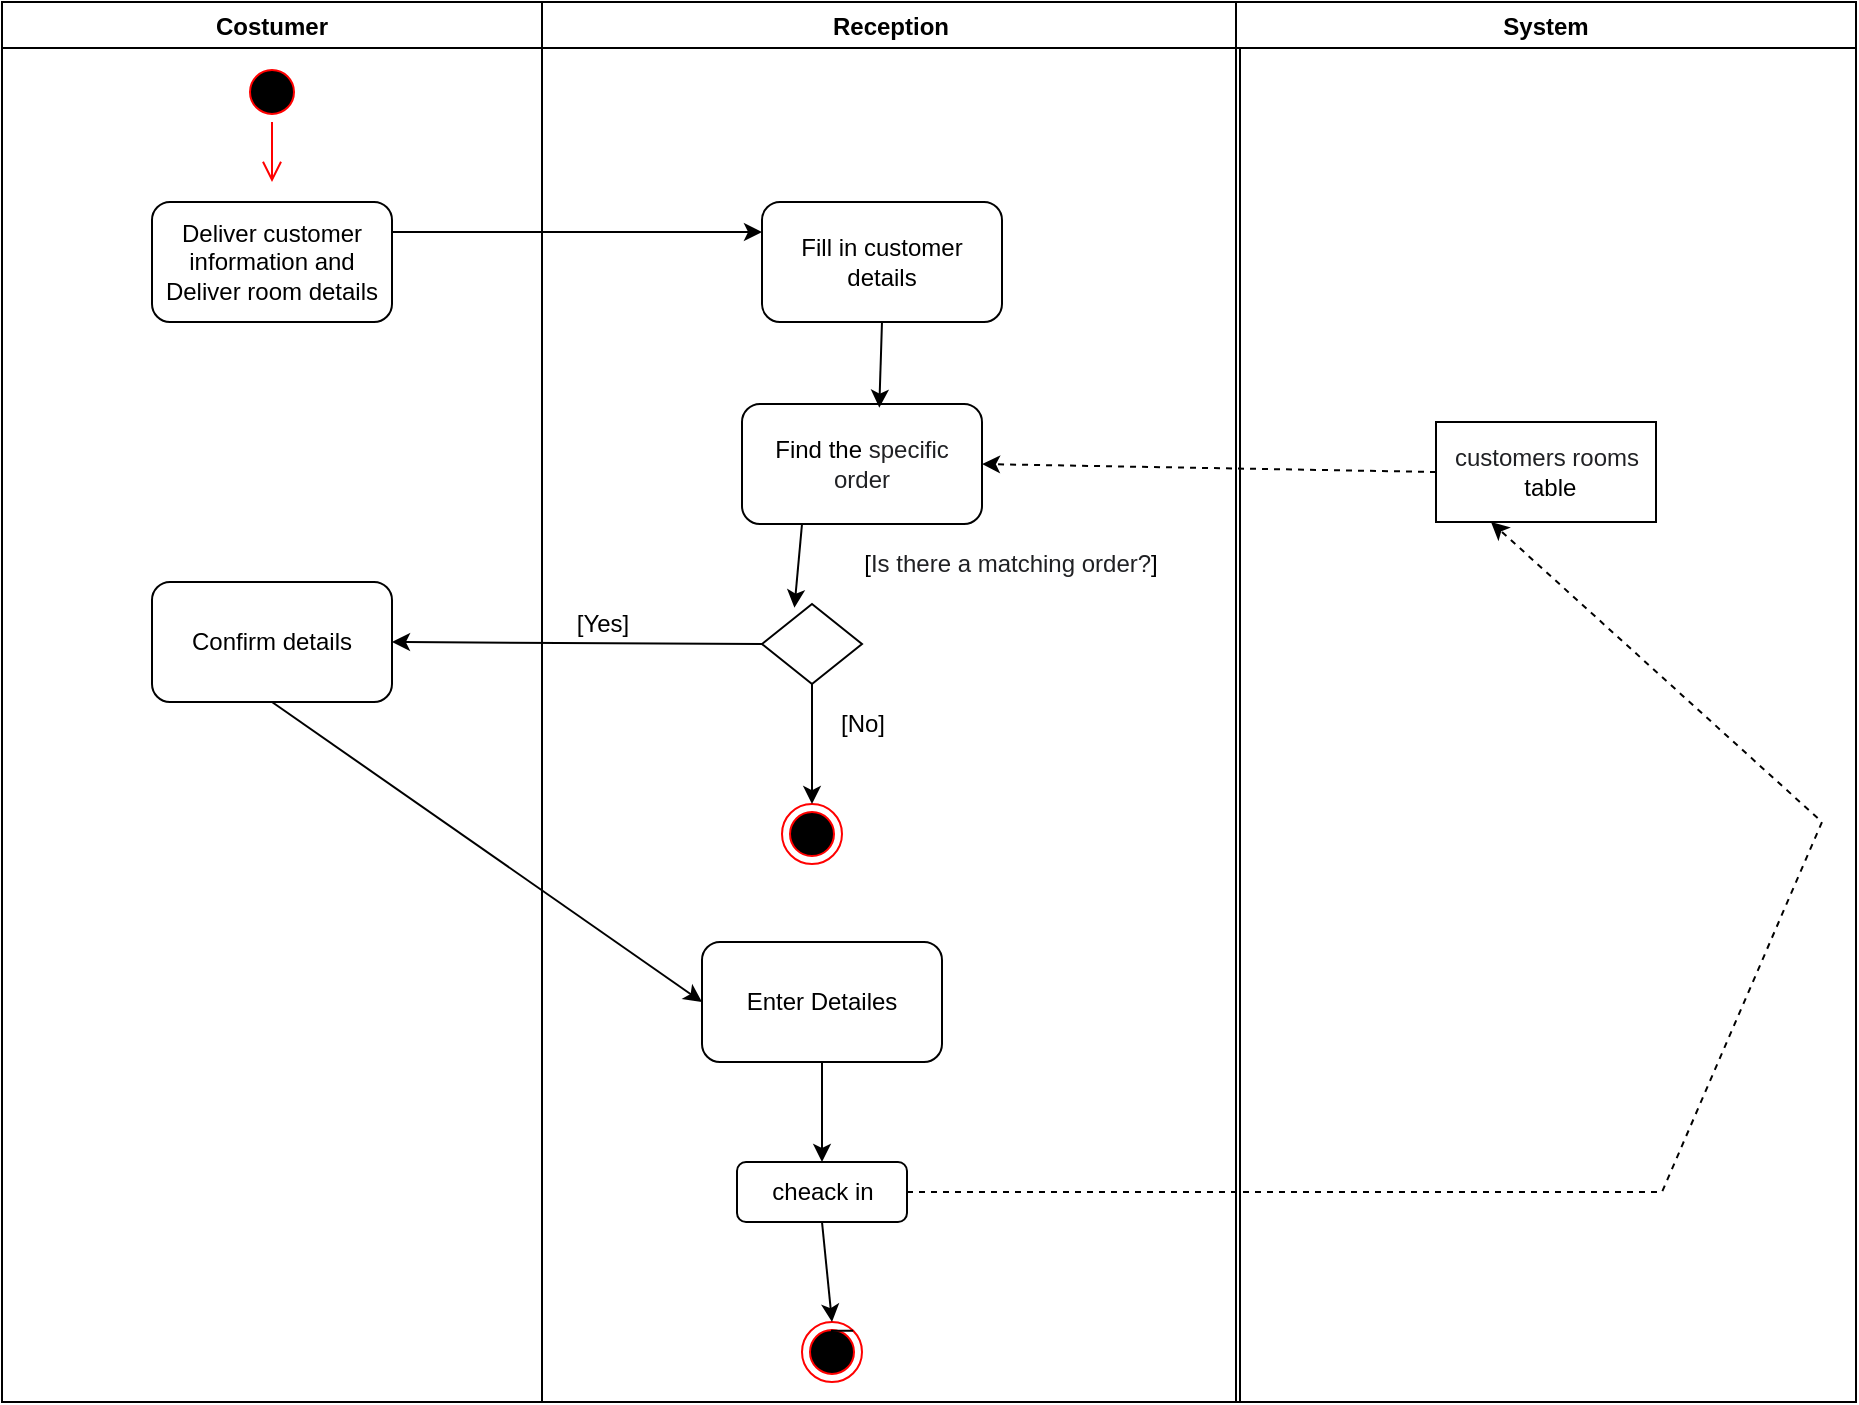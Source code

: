 <mxfile version="20.2.3" type="device"><diagram id="rJkiGdwoDkzlYG8SJ5yw" name="‫עמוד-1‬"><mxGraphModel dx="2105" dy="551" grid="1" gridSize="10" guides="1" tooltips="1" connect="1" arrows="1" fold="1" page="1" pageScale="1" pageWidth="827" pageHeight="1169" math="0" shadow="0"><root><mxCell id="0"/><mxCell id="1" parent="0"/><mxCell id="46VTFK40tgQYByQFRu89-1" value="Costumer" style="swimlane;" parent="1" vertex="1"><mxGeometry x="-100" y="140" width="270" height="700" as="geometry"/></mxCell><mxCell id="46VTFK40tgQYByQFRu89-2" value="" style="ellipse;html=1;shape=startState;fillColor=#000000;strokeColor=#ff0000;" parent="46VTFK40tgQYByQFRu89-1" vertex="1"><mxGeometry x="120" y="30" width="30" height="30" as="geometry"/></mxCell><mxCell id="46VTFK40tgQYByQFRu89-3" value="" style="edgeStyle=orthogonalEdgeStyle;html=1;verticalAlign=bottom;endArrow=open;endSize=8;strokeColor=#ff0000;rounded=0;" parent="46VTFK40tgQYByQFRu89-1" source="46VTFK40tgQYByQFRu89-2" edge="1"><mxGeometry relative="1" as="geometry"><mxPoint x="135" y="90" as="targetPoint"/></mxGeometry></mxCell><mxCell id="46VTFK40tgQYByQFRu89-4" value="Deliver customer information and Deliver room details" style="rounded=1;whiteSpace=wrap;html=1;" parent="46VTFK40tgQYByQFRu89-1" vertex="1"><mxGeometry x="75" y="100" width="120" height="60" as="geometry"/></mxCell><mxCell id="46VTFK40tgQYByQFRu89-5" value="Confirm details" style="rounded=1;whiteSpace=wrap;html=1;" parent="46VTFK40tgQYByQFRu89-1" vertex="1"><mxGeometry x="75" y="290" width="120" height="60" as="geometry"/></mxCell><mxCell id="46VTFK40tgQYByQFRu89-6" value="Reception" style="swimlane;startSize=23;" parent="1" vertex="1"><mxGeometry x="170" y="140" width="349" height="700" as="geometry"/></mxCell><mxCell id="46VTFK40tgQYByQFRu89-7" value="Fill in customer details" style="rounded=1;whiteSpace=wrap;html=1;" parent="46VTFK40tgQYByQFRu89-6" vertex="1"><mxGeometry x="110" y="100" width="120" height="60" as="geometry"/></mxCell><mxCell id="46VTFK40tgQYByQFRu89-8" value="&lt;font style=&quot;font-size: 12px;&quot;&gt;&lt;span style=&quot;background-color: rgb(255, 255, 255);&quot;&gt;Find the&amp;nbsp;&lt;/span&gt;&lt;span style=&quot;font-family: inherit; color: rgb(32, 33, 36); text-align: left;&quot;&gt;specific order&lt;/span&gt;&lt;/font&gt;" style="rounded=1;whiteSpace=wrap;html=1;" parent="46VTFK40tgQYByQFRu89-6" vertex="1"><mxGeometry x="100" y="201.02" width="120" height="60" as="geometry"/></mxCell><mxCell id="46VTFK40tgQYByQFRu89-9" value="" style="rhombus;whiteSpace=wrap;html=1;fontSize=12;" parent="46VTFK40tgQYByQFRu89-6" vertex="1"><mxGeometry x="110" y="301.02" width="50" height="40" as="geometry"/></mxCell><mxCell id="46VTFK40tgQYByQFRu89-10" value="[&lt;span style=&quot;color: rgb(32, 33, 36); font-family: inherit; text-align: left; background-color: initial;&quot;&gt;&lt;font style=&quot;font-size: 12px;&quot;&gt;Is there a matching order?&lt;/font&gt;&lt;/span&gt;&lt;span style=&quot;background-color: initial;&quot;&gt;]&lt;/span&gt;" style="text;html=1;align=center;verticalAlign=middle;resizable=0;points=[];autosize=1;strokeColor=none;fillColor=none;fontSize=12;" parent="46VTFK40tgQYByQFRu89-6" vertex="1"><mxGeometry x="149" y="266.02" width="170" height="30" as="geometry"/></mxCell><mxCell id="46VTFK40tgQYByQFRu89-11" value="" style="ellipse;html=1;shape=endState;fillColor=#000000;strokeColor=#ff0000;fontSize=12;" parent="46VTFK40tgQYByQFRu89-6" vertex="1"><mxGeometry x="120" y="401.02" width="30" height="30" as="geometry"/></mxCell><mxCell id="46VTFK40tgQYByQFRu89-12" value="Enter Detailes" style="rounded=1;whiteSpace=wrap;html=1;fontSize=12;" parent="46VTFK40tgQYByQFRu89-6" vertex="1"><mxGeometry x="80" y="470" width="120" height="60" as="geometry"/></mxCell><mxCell id="46VTFK40tgQYByQFRu89-13" value="" style="endArrow=classic;html=1;rounded=0;fontSize=12;exitX=0.5;exitY=1;exitDx=0;exitDy=0;entryX=0.572;entryY=0.03;entryDx=0;entryDy=0;entryPerimeter=0;" parent="46VTFK40tgQYByQFRu89-6" source="46VTFK40tgQYByQFRu89-7" target="46VTFK40tgQYByQFRu89-8" edge="1"><mxGeometry width="50" height="50" relative="1" as="geometry"><mxPoint x="167.8" y="190.0" as="sourcePoint"/><mxPoint x="-60" y="201.02" as="targetPoint"/></mxGeometry></mxCell><mxCell id="46VTFK40tgQYByQFRu89-14" value="" style="endArrow=classic;html=1;rounded=0;fontSize=12;entryX=0.324;entryY=0.045;entryDx=0;entryDy=0;entryPerimeter=0;exitX=0.25;exitY=1;exitDx=0;exitDy=0;" parent="46VTFK40tgQYByQFRu89-6" source="46VTFK40tgQYByQFRu89-8" target="46VTFK40tgQYByQFRu89-9" edge="1"><mxGeometry width="50" height="50" relative="1" as="geometry"><mxPoint y="306.02" as="sourcePoint"/><mxPoint x="50" y="256.02" as="targetPoint"/></mxGeometry></mxCell><mxCell id="46VTFK40tgQYByQFRu89-15" value="" style="endArrow=classic;html=1;rounded=0;fontSize=12;exitX=0.5;exitY=1;exitDx=0;exitDy=0;entryX=0.5;entryY=0;entryDx=0;entryDy=0;" parent="46VTFK40tgQYByQFRu89-6" source="46VTFK40tgQYByQFRu89-9" target="46VTFK40tgQYByQFRu89-11" edge="1"><mxGeometry width="50" height="50" relative="1" as="geometry"><mxPoint x="240" y="421.02" as="sourcePoint"/><mxPoint x="135" y="391.02" as="targetPoint"/></mxGeometry></mxCell><mxCell id="46VTFK40tgQYByQFRu89-16" value="cheack in" style="rounded=1;whiteSpace=wrap;html=1;" parent="46VTFK40tgQYByQFRu89-6" vertex="1"><mxGeometry x="97.5" y="580" width="85" height="30" as="geometry"/></mxCell><mxCell id="46VTFK40tgQYByQFRu89-17" value="" style="endArrow=classic;html=1;rounded=0;fontSize=12;exitX=0.5;exitY=1;exitDx=0;exitDy=0;entryX=0.5;entryY=0;entryDx=0;entryDy=0;" parent="46VTFK40tgQYByQFRu89-6" source="46VTFK40tgQYByQFRu89-12" target="46VTFK40tgQYByQFRu89-16" edge="1"><mxGeometry width="50" height="50" relative="1" as="geometry"><mxPoint x="120" y="600" as="sourcePoint"/><mxPoint x="170" y="550" as="targetPoint"/></mxGeometry></mxCell><mxCell id="46VTFK40tgQYByQFRu89-18" value="" style="ellipse;html=1;shape=endState;fillColor=#000000;strokeColor=#ff0000;fontSize=12;" parent="46VTFK40tgQYByQFRu89-6" vertex="1"><mxGeometry x="130" y="660" width="30" height="30" as="geometry"/></mxCell><mxCell id="46VTFK40tgQYByQFRu89-19" value="" style="endArrow=classic;html=1;rounded=0;fontSize=12;exitX=0.5;exitY=1;exitDx=0;exitDy=0;entryX=0.5;entryY=0;entryDx=0;entryDy=0;" parent="46VTFK40tgQYByQFRu89-6" source="46VTFK40tgQYByQFRu89-16" target="46VTFK40tgQYByQFRu89-18" edge="1"><mxGeometry width="50" height="50" relative="1" as="geometry"><mxPoint x="150" y="540" as="sourcePoint"/><mxPoint x="150" y="590" as="targetPoint"/></mxGeometry></mxCell><mxCell id="46VTFK40tgQYByQFRu89-20" value="[Yes]" style="text;html=1;align=center;verticalAlign=middle;resizable=0;points=[];autosize=1;strokeColor=none;fillColor=none;fontSize=12;" parent="46VTFK40tgQYByQFRu89-6" vertex="1"><mxGeometry x="10" y="301.02" width="40" height="20" as="geometry"/></mxCell><mxCell id="46VTFK40tgQYByQFRu89-21" style="edgeStyle=orthogonalEdgeStyle;rounded=0;orthogonalLoop=1;jettySize=auto;html=1;exitX=1;exitY=0;exitDx=0;exitDy=0;fontSize=12;" parent="46VTFK40tgQYByQFRu89-6" source="46VTFK40tgQYByQFRu89-18" edge="1"><mxGeometry relative="1" as="geometry"><mxPoint x="145" y="675" as="targetPoint"/></mxGeometry></mxCell><mxCell id="46VTFK40tgQYByQFRu89-22" value="System" style="swimlane;" parent="1" vertex="1"><mxGeometry x="517" y="140" width="310" height="700" as="geometry"/></mxCell><mxCell id="46VTFK40tgQYByQFRu89-23" value="&lt;font style=&quot;&quot;&gt;&lt;span style=&quot;color: rgb(32, 33, 36); font-family: arial, sans-serif; text-align: start; background-color: rgb(255, 255, 255);&quot;&gt;customers rooms&lt;br&gt;&lt;/span&gt;&amp;nbsp;&lt;/font&gt;&lt;span style=&quot;&quot;&gt;table&lt;/span&gt;" style="html=1;" parent="46VTFK40tgQYByQFRu89-22" vertex="1"><mxGeometry x="100" y="210" width="110" height="50" as="geometry"/></mxCell><mxCell id="46VTFK40tgQYByQFRu89-25" value="" style="endArrow=classic;html=1;rounded=0;fontSize=12;exitX=0;exitY=0.5;exitDx=0;exitDy=0;entryX=1;entryY=0.5;entryDx=0;entryDy=0;" parent="1" source="46VTFK40tgQYByQFRu89-9" target="46VTFK40tgQYByQFRu89-5" edge="1"><mxGeometry width="50" height="50" relative="1" as="geometry"><mxPoint x="60" y="660" as="sourcePoint"/><mxPoint x="100" y="430" as="targetPoint"/></mxGeometry></mxCell><mxCell id="46VTFK40tgQYByQFRu89-26" value="" style="endArrow=classic;html=1;rounded=0;fontSize=12;entryX=0;entryY=0.25;entryDx=0;entryDy=0;exitX=1;exitY=0.25;exitDx=0;exitDy=0;" parent="1" source="46VTFK40tgQYByQFRu89-4" target="46VTFK40tgQYByQFRu89-7" edge="1"><mxGeometry width="50" height="50" relative="1" as="geometry"><mxPoint x="100" y="420" as="sourcePoint"/><mxPoint x="180" y="390" as="targetPoint"/></mxGeometry></mxCell><mxCell id="46VTFK40tgQYByQFRu89-27" value="" style="endArrow=classic;html=1;rounded=0;fontSize=12;exitX=0.5;exitY=1;exitDx=0;exitDy=0;entryX=0;entryY=0.5;entryDx=0;entryDy=0;" parent="1" source="46VTFK40tgQYByQFRu89-5" target="46VTFK40tgQYByQFRu89-12" edge="1"><mxGeometry width="50" height="50" relative="1" as="geometry"><mxPoint x="50" y="620" as="sourcePoint"/><mxPoint x="100" y="570" as="targetPoint"/></mxGeometry></mxCell><mxCell id="46VTFK40tgQYByQFRu89-28" value="[No]" style="text;html=1;align=center;verticalAlign=middle;resizable=0;points=[];autosize=1;strokeColor=none;fillColor=none;fontSize=12;" parent="1" vertex="1"><mxGeometry x="310" y="491.02" width="40" height="20" as="geometry"/></mxCell><mxCell id="46VTFK40tgQYByQFRu89-30" value="" style="endArrow=classic;html=1;rounded=0;dashed=1;fontSize=12;exitX=1;exitY=0.5;exitDx=0;exitDy=0;entryX=0.25;entryY=1;entryDx=0;entryDy=0;" parent="1" source="46VTFK40tgQYByQFRu89-16" target="46VTFK40tgQYByQFRu89-23" edge="1"><mxGeometry width="50" height="50" relative="1" as="geometry"><mxPoint x="410" y="680" as="sourcePoint"/><mxPoint x="460" y="630" as="targetPoint"/><Array as="points"><mxPoint x="730" y="735"/><mxPoint x="810" y="550"/></Array></mxGeometry></mxCell><mxCell id="46VTFK40tgQYByQFRu89-31" value="" style="endArrow=classic;html=1;rounded=0;fontSize=12;exitX=0;exitY=0.5;exitDx=0;exitDy=0;dashed=1;entryX=1;entryY=0.5;entryDx=0;entryDy=0;" parent="1" source="46VTFK40tgQYByQFRu89-23" target="46VTFK40tgQYByQFRu89-8" edge="1"><mxGeometry width="50" height="50" relative="1" as="geometry"><mxPoint x="520" y="350" as="sourcePoint"/><mxPoint x="410" y="340" as="targetPoint"/></mxGeometry></mxCell></root></mxGraphModel></diagram></mxfile>